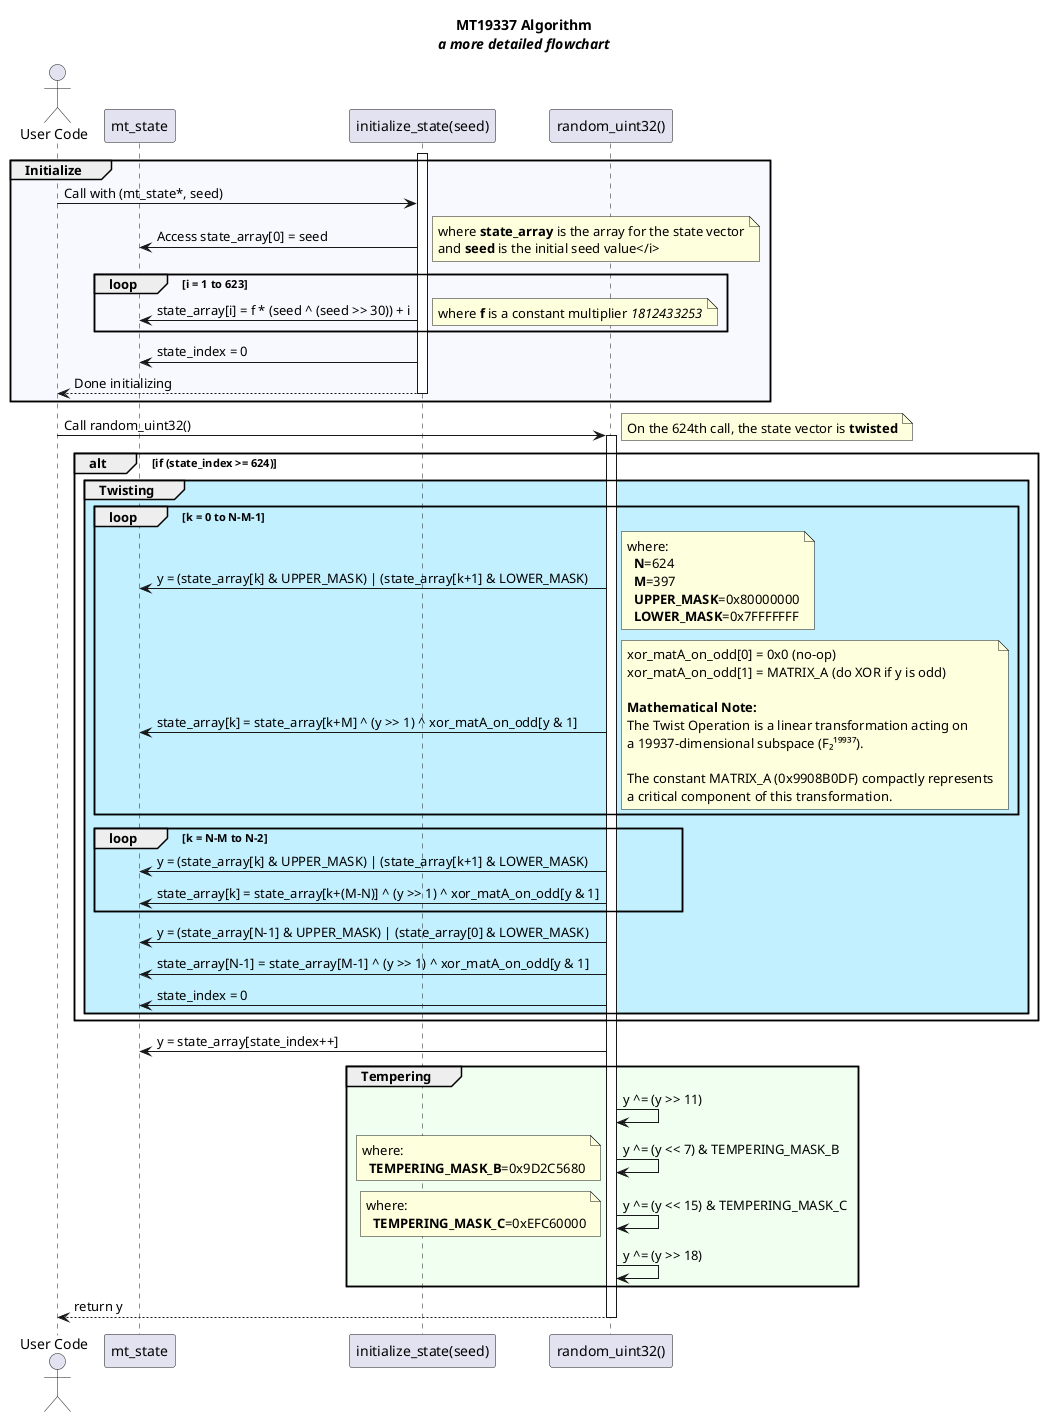 @startuml MT19337_Detailed_Sequence_Diagram
title "MT19337 Algorithm\n<i>a more detailed flowchart</i>"
actor "User Code" as User
participant "mt_state" as State
participant "initialize_state(seed)" as Init
participant "random_uint32()" as Gen

group #ghostwhite Initialize
    activate Init
    User -> Init : Call with (mt_state*, seed)
    Init -> State : Access state_array[0] = seed
    note right: where <b>state_array</b> is the array for the state vector\nand <b>seed</b> is the initial seed value</i>
    loop i = 1 to 623
        Init -> State : state_array[i] = f * (seed ^ (seed >> 30)) + i
        note right: where <b>f</b> is a constant multiplier <i>1812433253</i>
    end
    Init -> State : state_index = 0
    Init --> User : Done initializing
    deactivate Init
end

User -> Gen : Call random_uint32()
activate Gen
note right: On the 624th call, the state vector is <b>twisted</b>

alt if (state_index >= 624)
    group #application Twisting 
        loop k = 0 to N-M-1
            Gen -> State : y = (state_array[k] & UPPER_MASK) | (state_array[k+1] & LOWER_MASK)
            note right: where:\n  <b>N</b>=624\n  <b>M</b>=397\n  <b>UPPER_MASK</b>=0x80000000\n  <b>LOWER_MASK</b>=0x7FFFFFFF
            Gen -> State : state_array[k] = state_array[k+M] ^ (y >> 1) ^ xor_matA_on_odd[y & 1]
            note right
                xor_matA_on_odd[0] = 0x0 (no-op)
                xor_matA_on_odd[1] = MATRIX_A (do XOR if y is odd)

                <b>Mathematical Note:</b>
                The Twist Operation is a linear transformation acting on
                a 19937-dimensional subspace (F₂¹⁹⁹³⁷). 

                The constant MATRIX_A (0x9908B0DF) compactly represents
                a critical component of this transformation.
            end note
        end

        loop k = N-M to N-2
            Gen -> State : y = (state_array[k] & UPPER_MASK) | (state_array[k+1] & LOWER_MASK)
            Gen -> State : state_array[k] = state_array[k+(M-N)] ^ (y >> 1) ^ xor_matA_on_odd[y & 1]
        end

        Gen -> State : y = (state_array[N-1] & UPPER_MASK) | (state_array[0] & LOWER_MASK)
        Gen -> State : state_array[N-1] = state_array[M-1] ^ (y >> 1) ^ xor_matA_on_odd[y & 1]

        Gen -> State : state_index = 0
    end
end

Gen -> State : y = state_array[state_index++]

group #honeydew Tempering
    Gen -> Gen : y ^= (y >> 11)
    Gen -> Gen : y ^= (y << 7) & TEMPERING_MASK_B
    note left: where:\n  <b>TEMPERING_MASK_B</b>=0x9D2C5680
    Gen -> Gen : y ^= (y << 15) & TEMPERING_MASK_C
    note left: where:\n  <b>TEMPERING_MASK_C</b>=0xEFC60000
    Gen -> Gen : y ^= (y >> 18)
end

Gen --> User : return y
deactivate Gen

@enduml
